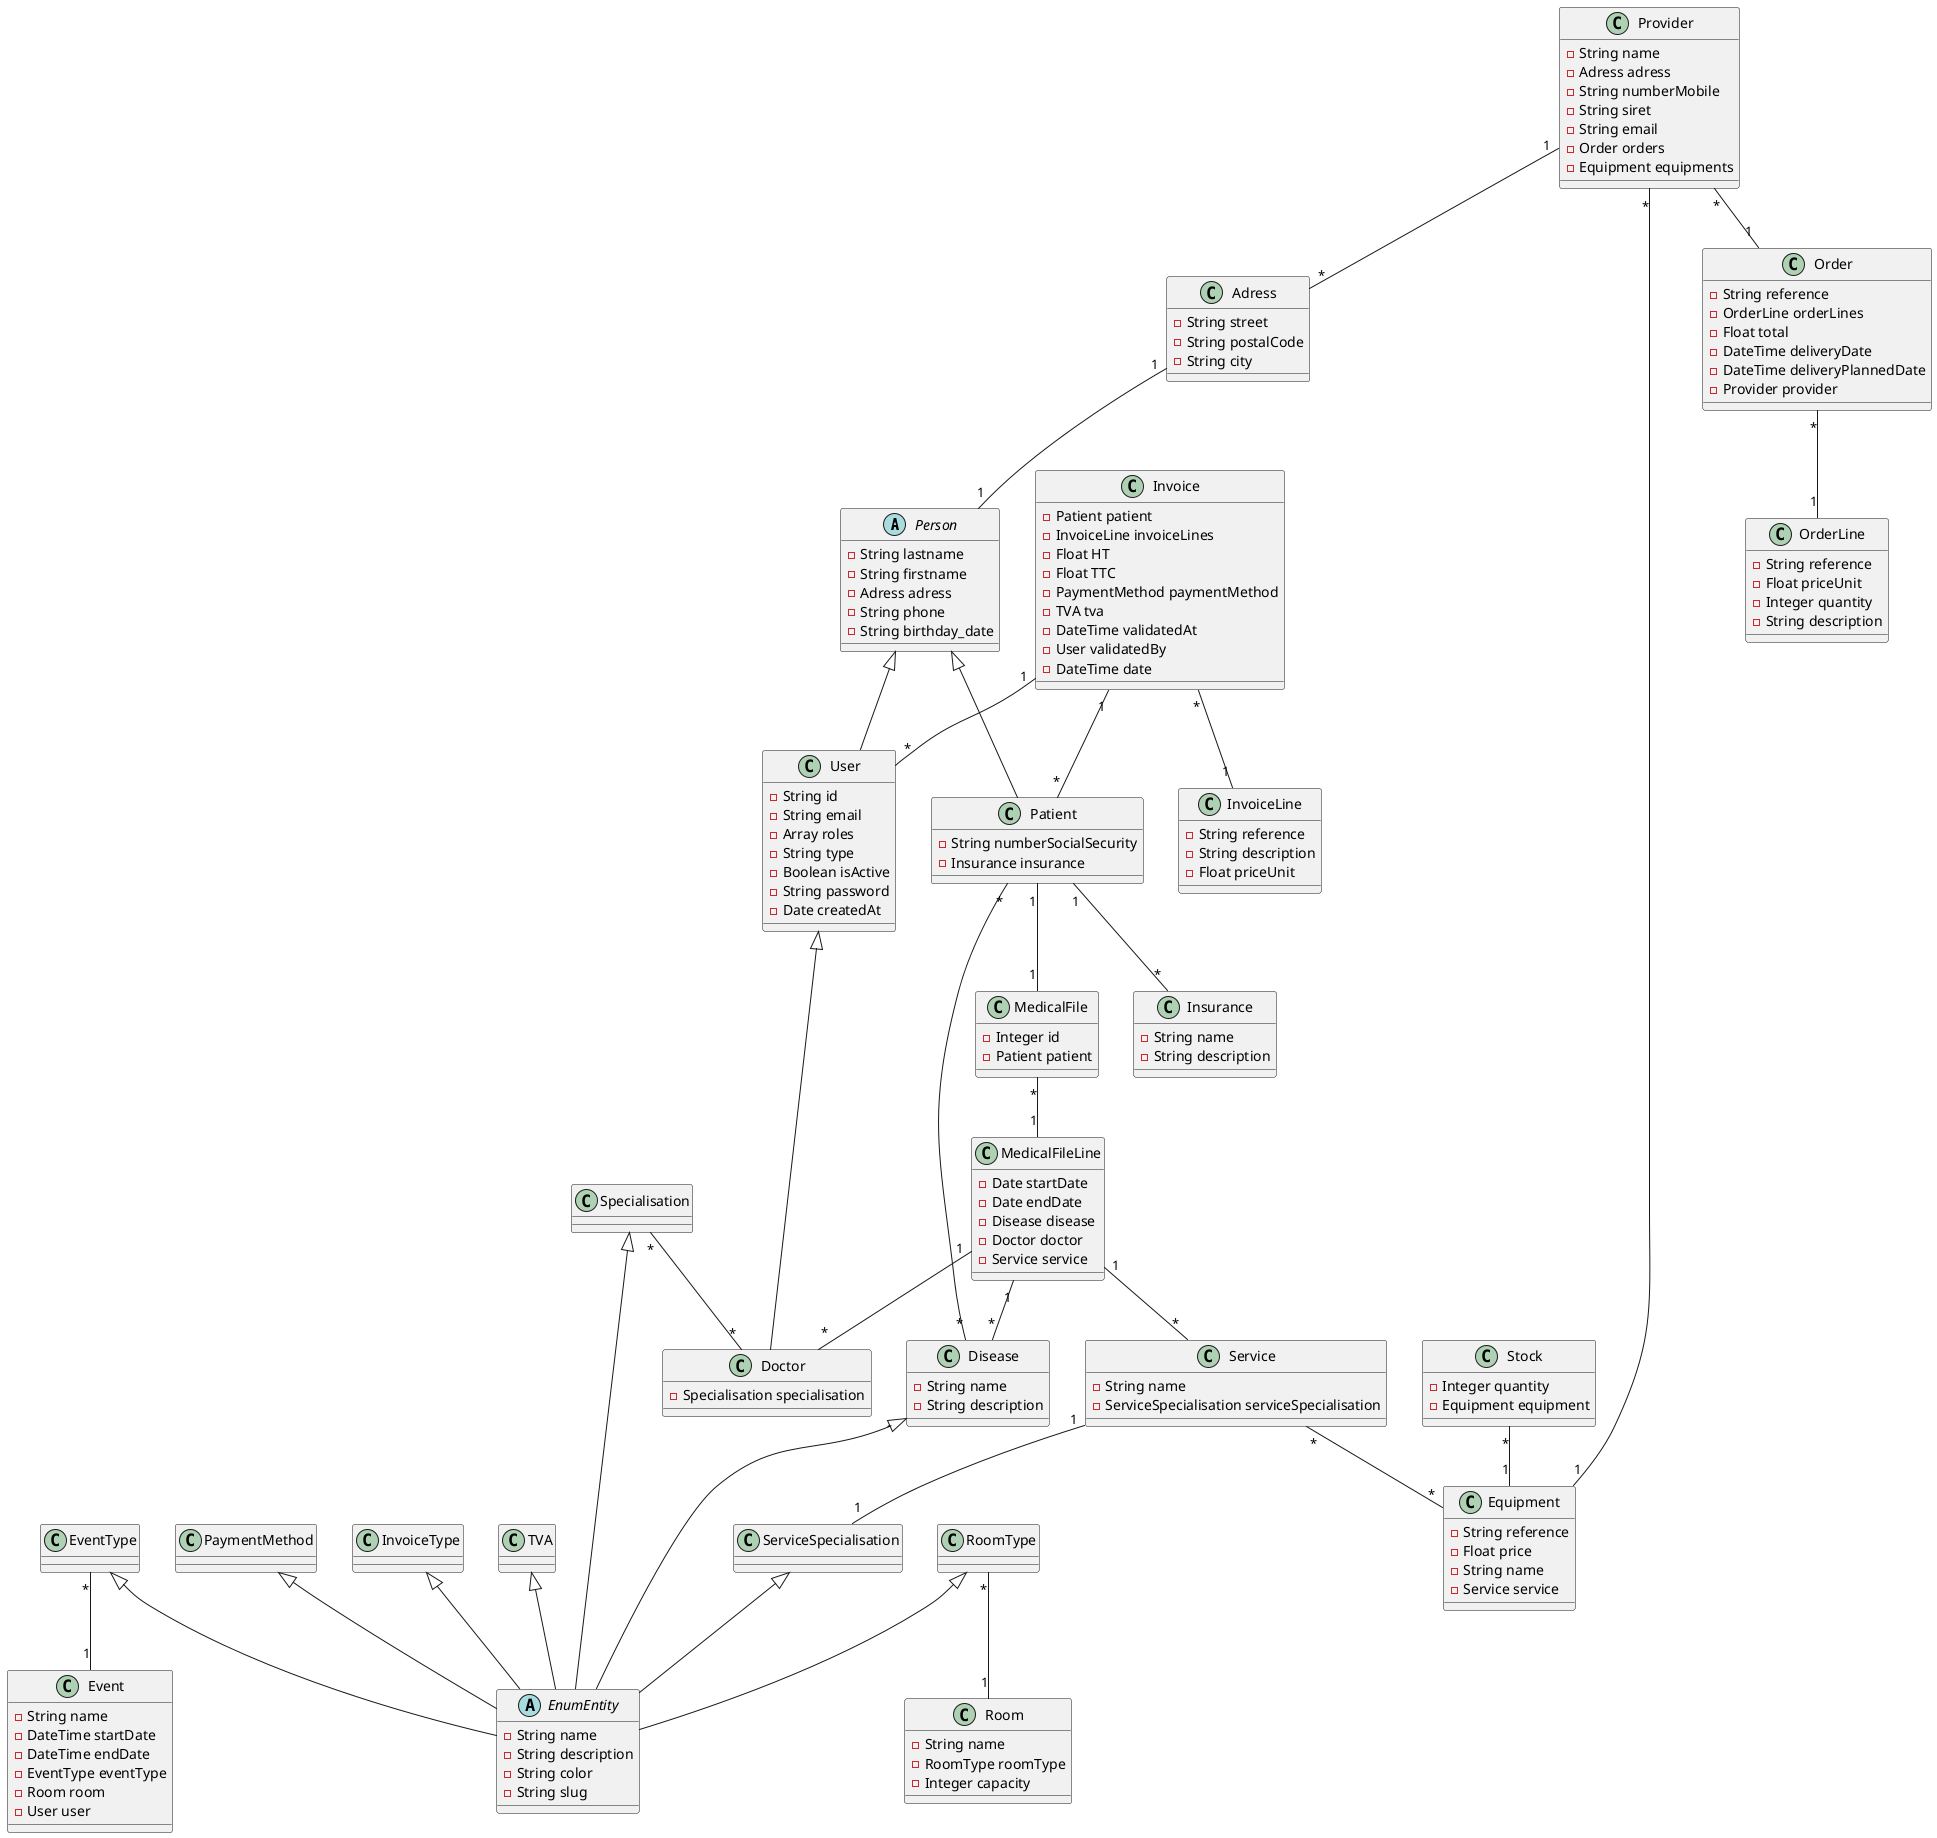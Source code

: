 @startuml
abstract class Person {
 -String lastname
 -String firstname
 -Adress adress
 -String phone
 -String birthday_date
}

abstract class EnumEntity {
    -String name
    -String description
    -String color
    -String slug
}

class User {
  -String id
  -String email
  -Array roles
  -String type
  -Boolean isActive
  -String password
  -Date createdAt
}

class Doctor {
    - Specialisation specialisation
}
class Specialisation {}

class Adress {
    -String street
    -String postalCode
    -String city
}

class Patient {
    -String numberSocialSecurity
    -Insurance insurance
}

class Insurance {
    -String name
    -String description
}

class MedicalFile {
    -Integer id
    -Patient patient
}

class MedicalFileLine {
    -Date startDate
    -Date endDate
    -Disease disease
    -Doctor doctor
    -Service service
}

class Disease {
    -String name
    -String description
}

class Equipment {
    -String reference
    -Float price
    -String name
    -Service service
}

class Stock {
    -Integer quantity
    -Equipment equipment
}

class Service {
    -String name
    -ServiceSpecialisation serviceSpecialisation
}

class ServiceSpecialisation {}

class Event {
      -String name
      -DateTime startDate
      -DateTime endDate
      -EventType eventType
      -Room room
      -User user
}

class EventType {}

class Room {
    -String name
    -RoomType roomType
    -Integer capacity
}

class RoomType {}

class Provider {
    -String name
    -Adress adress
    -String numberMobile
    -String siret
    -String email
    -Order orders
    -Equipment equipments
}

class Invoice {
    -Patient patient
    -InvoiceLine invoiceLines
    -Float HT
    -Float TTC
    -PaymentMethod paymentMethod
    -TVA tva
    -DateTime validatedAt
    -User validatedBy
    -DateTime date
}

class PaymentMethod {}

class InvoiceType {}

class InvoiceLine {
    -String reference
    -String description
    -Float priceUnit
}

class Order {
    -String reference
    -OrderLine orderLines
    -Float total
    -DateTime deliveryDate
    -DateTime deliveryPlannedDate
    -Provider provider
}

class OrderLine {
    -String reference
    -Float priceUnit
    -Integer quantity
    -String description
}

class TVA {}

class Disease {}

/' Doctor '/
Specialisation "*" -- "*" Doctor

/' Users '/
Adress "1" -- "1" Person
Person <|-- User
User <|-- Doctor
Person <|-- Patient

/' Patient '/
Patient "1" -- "1" MedicalFile
Patient "1" -- "*" Insurance
MedicalFile "*" -- "1" MedicalFileLine
MedicalFileLine "1" -- "*" Disease
MedicalFileLine "1" -- "*" Doctor
MedicalFileLine "1" -- "*" Service
Service "1" -- "1" ServiceSpecialisation

/' Enums '/
ServiceSpecialisation <|-- EnumEntity
Specialisation <|-- EnumEntity
EventType <|-- EnumEntity
RoomType <|-- EnumEntity
InvoiceType <|-- EnumEntity
PaymentMethod <|-- EnumEntity
TVA <|-- EnumEntity
Disease <|-- EnumEntity

/' Planning '/
EventType "*" -- "1" Event

/' Rooms '/
RoomType "*" -- "1" Room

/' Providers '/
Provider "*" -- "1" Order
Provider "*" -- "1" Equipment
Provider "1" -- "*" Adress

/' Invoices '/
Invoice "*" -- "1" InvoiceLine
Invoice "1" -- "*" Patient
Invoice "1" -- "*" User

/' Orders '/
Order "*" -- "1" OrderLine

/' Disease '/
Disease "*" -- "*" Patient

/' Stock '/
Stock "*" -- "1" Equipment
Service "*" -- "*" Equipment
@enduml